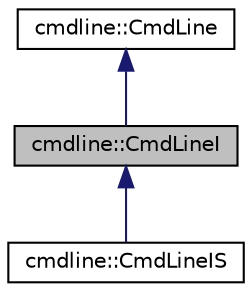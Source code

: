 digraph "cmdline::CmdLineI"
{
 // LATEX_PDF_SIZE
  edge [fontname="Helvetica",fontsize="10",labelfontname="Helvetica",labelfontsize="10"];
  node [fontname="Helvetica",fontsize="10",shape=record];
  Node1 [label="cmdline::CmdLineI",height=0.2,width=0.4,color="black", fillcolor="grey75", style="filled", fontcolor="black",tooltip=" "];
  Node2 -> Node1 [dir="back",color="midnightblue",fontsize="10",style="solid",fontname="Helvetica"];
  Node2 [label="cmdline::CmdLine",height=0.2,width=0.4,color="black", fillcolor="white", style="filled",URL="$classcmdline_1_1_cmd_line.html",tooltip=" "];
  Node1 -> Node3 [dir="back",color="midnightblue",fontsize="10",style="solid",fontname="Helvetica"];
  Node3 [label="cmdline::CmdLineIS",height=0.2,width=0.4,color="black", fillcolor="white", style="filled",URL="$classcmdline_1_1_cmd_line_i_s.html",tooltip=" "];
}
